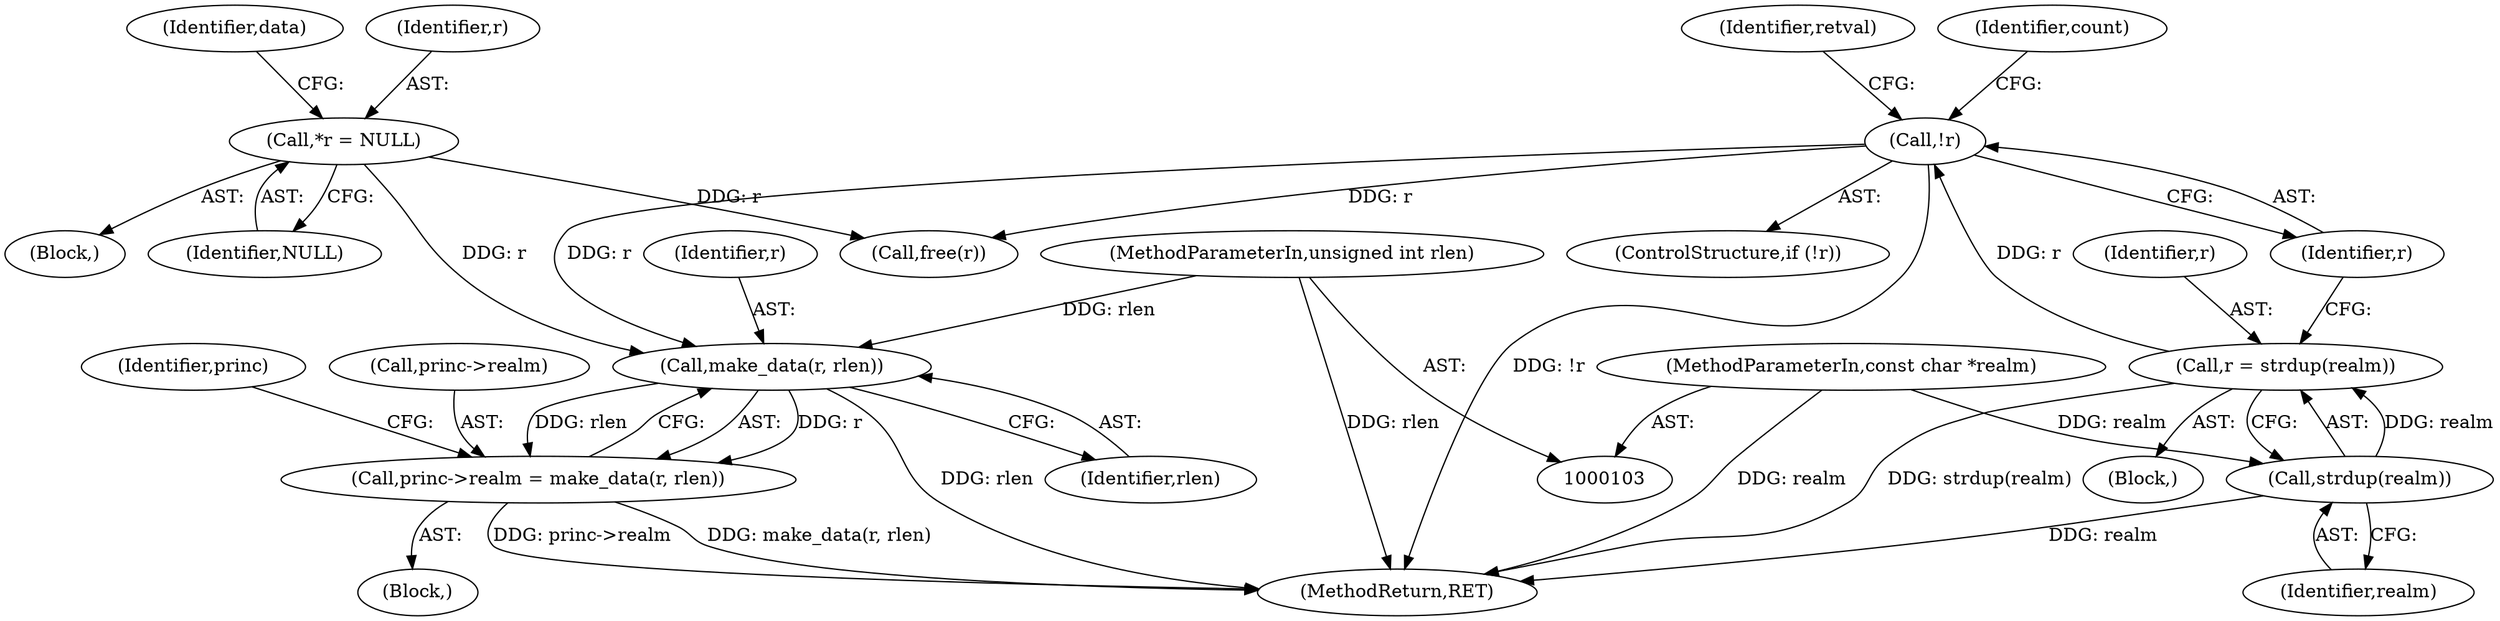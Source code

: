 digraph "0_krb5_f0c094a1b745d91ef2f9a4eae2149aac026a5789@pointer" {
"1000246" [label="(Call,make_data(r, rlen))"];
"1000157" [label="(Call,!r)"];
"1000152" [label="(Call,r = strdup(realm))"];
"1000154" [label="(Call,strdup(realm))"];
"1000107" [label="(MethodParameterIn,const char *realm)"];
"1000115" [label="(Call,*r = NULL)"];
"1000106" [label="(MethodParameterIn,unsigned int rlen)"];
"1000242" [label="(Call,princ->realm = make_data(r, rlen))"];
"1000246" [label="(Call,make_data(r, rlen))"];
"1000158" [label="(Identifier,r)"];
"1000161" [label="(Identifier,retval)"];
"1000251" [label="(Identifier,princ)"];
"1000243" [label="(Call,princ->realm)"];
"1000282" [label="(Call,free(r))"];
"1000286" [label="(MethodReturn,RET)"];
"1000106" [label="(MethodParameterIn,unsigned int rlen)"];
"1000120" [label="(Identifier,data)"];
"1000156" [label="(ControlStructure,if (!r))"];
"1000157" [label="(Call,!r)"];
"1000115" [label="(Call,*r = NULL)"];
"1000155" [label="(Identifier,realm)"];
"1000247" [label="(Identifier,r)"];
"1000117" [label="(Identifier,NULL)"];
"1000242" [label="(Call,princ->realm = make_data(r, rlen))"];
"1000248" [label="(Identifier,rlen)"];
"1000166" [label="(Identifier,count)"];
"1000116" [label="(Identifier,r)"];
"1000107" [label="(MethodParameterIn,const char *realm)"];
"1000109" [label="(Block,)"];
"1000152" [label="(Call,r = strdup(realm))"];
"1000231" [label="(Block,)"];
"1000154" [label="(Call,strdup(realm))"];
"1000153" [label="(Identifier,r)"];
"1000151" [label="(Block,)"];
"1000246" -> "1000242"  [label="AST: "];
"1000246" -> "1000248"  [label="CFG: "];
"1000247" -> "1000246"  [label="AST: "];
"1000248" -> "1000246"  [label="AST: "];
"1000242" -> "1000246"  [label="CFG: "];
"1000246" -> "1000286"  [label="DDG: rlen"];
"1000246" -> "1000242"  [label="DDG: r"];
"1000246" -> "1000242"  [label="DDG: rlen"];
"1000157" -> "1000246"  [label="DDG: r"];
"1000115" -> "1000246"  [label="DDG: r"];
"1000106" -> "1000246"  [label="DDG: rlen"];
"1000157" -> "1000156"  [label="AST: "];
"1000157" -> "1000158"  [label="CFG: "];
"1000158" -> "1000157"  [label="AST: "];
"1000161" -> "1000157"  [label="CFG: "];
"1000166" -> "1000157"  [label="CFG: "];
"1000157" -> "1000286"  [label="DDG: !r"];
"1000152" -> "1000157"  [label="DDG: r"];
"1000157" -> "1000282"  [label="DDG: r"];
"1000152" -> "1000151"  [label="AST: "];
"1000152" -> "1000154"  [label="CFG: "];
"1000153" -> "1000152"  [label="AST: "];
"1000154" -> "1000152"  [label="AST: "];
"1000158" -> "1000152"  [label="CFG: "];
"1000152" -> "1000286"  [label="DDG: strdup(realm)"];
"1000154" -> "1000152"  [label="DDG: realm"];
"1000154" -> "1000155"  [label="CFG: "];
"1000155" -> "1000154"  [label="AST: "];
"1000154" -> "1000286"  [label="DDG: realm"];
"1000107" -> "1000154"  [label="DDG: realm"];
"1000107" -> "1000103"  [label="AST: "];
"1000107" -> "1000286"  [label="DDG: realm"];
"1000115" -> "1000109"  [label="AST: "];
"1000115" -> "1000117"  [label="CFG: "];
"1000116" -> "1000115"  [label="AST: "];
"1000117" -> "1000115"  [label="AST: "];
"1000120" -> "1000115"  [label="CFG: "];
"1000115" -> "1000282"  [label="DDG: r"];
"1000106" -> "1000103"  [label="AST: "];
"1000106" -> "1000286"  [label="DDG: rlen"];
"1000242" -> "1000231"  [label="AST: "];
"1000243" -> "1000242"  [label="AST: "];
"1000251" -> "1000242"  [label="CFG: "];
"1000242" -> "1000286"  [label="DDG: make_data(r, rlen)"];
"1000242" -> "1000286"  [label="DDG: princ->realm"];
}

